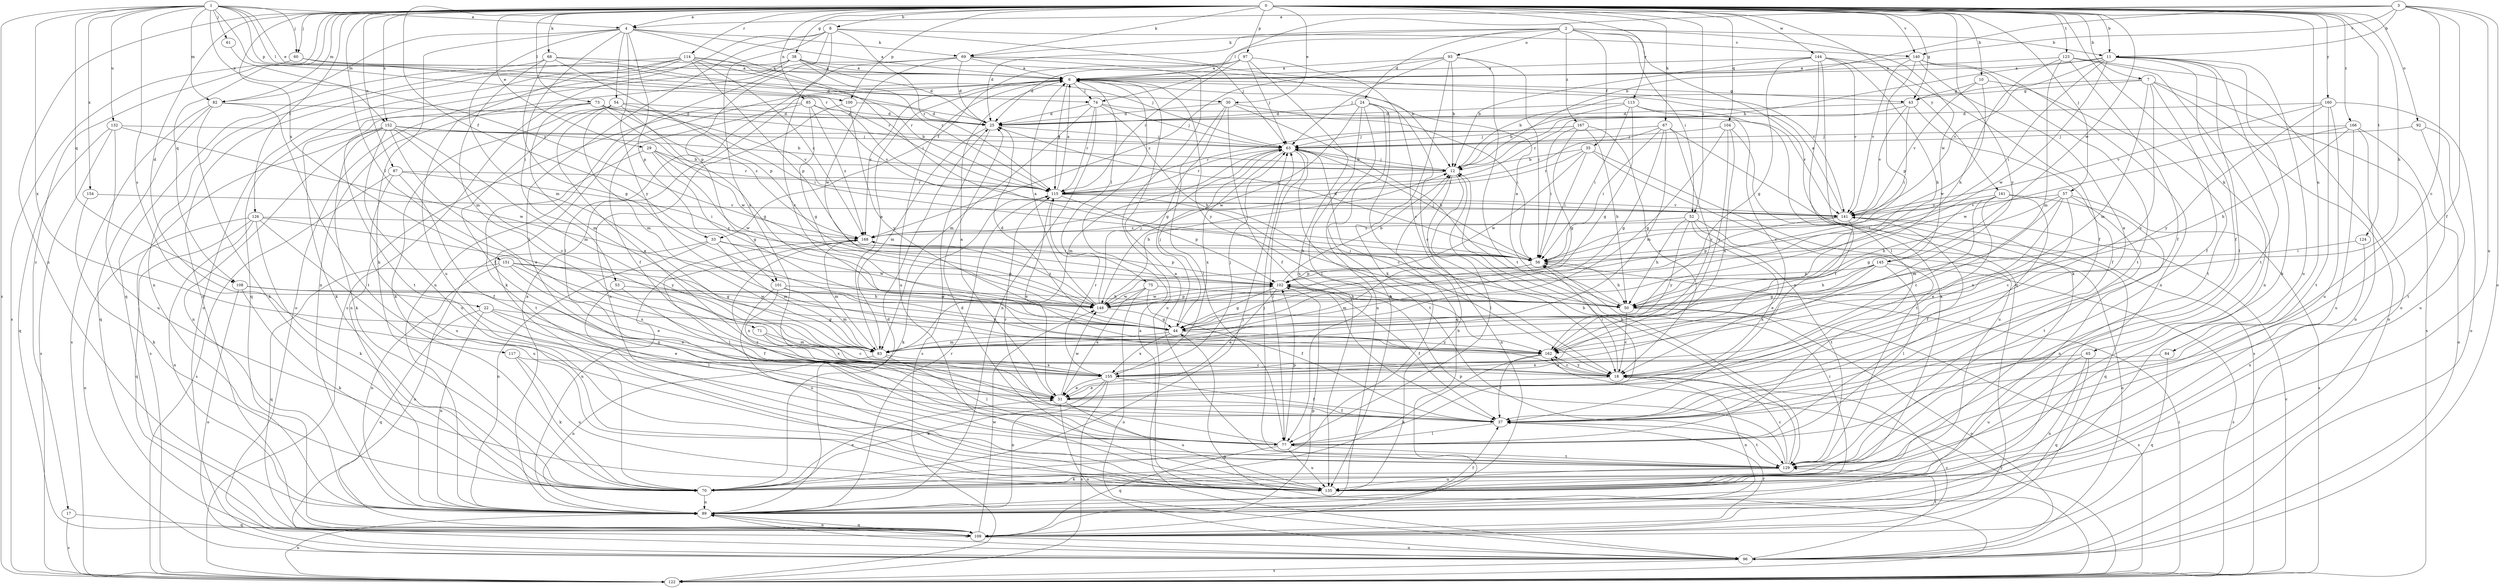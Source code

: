 strict digraph  {
0;
1;
2;
3;
4;
6;
7;
8;
10;
11;
12;
17;
18;
22;
24;
25;
29;
30;
31;
33;
35;
37;
38;
43;
44;
50;
52;
53;
54;
56;
57;
60;
61;
63;
65;
67;
68;
69;
70;
71;
73;
74;
75;
77;
82;
83;
84;
85;
87;
89;
92;
93;
96;
97;
100;
101;
102;
104;
108;
109;
113;
114;
115;
117;
122;
123;
124;
126;
129;
132;
135;
140;
141;
144;
145;
148;
151;
152;
154;
155;
160;
161;
162;
166;
167;
168;
0 -> 4  [label=a];
0 -> 7  [label=b];
0 -> 8  [label=b];
0 -> 10  [label=b];
0 -> 11  [label=b];
0 -> 17  [label=c];
0 -> 22  [label=d];
0 -> 29  [label=e];
0 -> 30  [label=e];
0 -> 33  [label=f];
0 -> 38  [label=g];
0 -> 43  [label=g];
0 -> 50  [label=h];
0 -> 52  [label=i];
0 -> 57  [label=j];
0 -> 60  [label=j];
0 -> 65  [label=k];
0 -> 67  [label=k];
0 -> 68  [label=k];
0 -> 69  [label=k];
0 -> 71  [label=l];
0 -> 73  [label=l];
0 -> 82  [label=m];
0 -> 84  [label=n];
0 -> 85  [label=n];
0 -> 87  [label=n];
0 -> 89  [label=n];
0 -> 92  [label=o];
0 -> 97  [label=p];
0 -> 100  [label=p];
0 -> 104  [label=q];
0 -> 108  [label=q];
0 -> 113  [label=r];
0 -> 114  [label=r];
0 -> 123  [label=t];
0 -> 124  [label=t];
0 -> 126  [label=t];
0 -> 140  [label=v];
0 -> 144  [label=w];
0 -> 145  [label=w];
0 -> 151  [label=x];
0 -> 152  [label=x];
0 -> 160  [label=y];
0 -> 161  [label=y];
0 -> 162  [label=y];
0 -> 166  [label=z];
1 -> 4  [label=a];
1 -> 30  [label=e];
1 -> 60  [label=j];
1 -> 61  [label=j];
1 -> 74  [label=l];
1 -> 82  [label=m];
1 -> 100  [label=p];
1 -> 108  [label=q];
1 -> 115  [label=r];
1 -> 117  [label=s];
1 -> 122  [label=s];
1 -> 132  [label=u];
1 -> 152  [label=x];
1 -> 154  [label=x];
1 -> 155  [label=x];
2 -> 11  [label=b];
2 -> 24  [label=d];
2 -> 25  [label=d];
2 -> 33  [label=f];
2 -> 35  [label=f];
2 -> 52  [label=i];
2 -> 69  [label=k];
2 -> 93  [label=o];
2 -> 109  [label=q];
2 -> 145  [label=w];
2 -> 167  [label=z];
3 -> 4  [label=a];
3 -> 11  [label=b];
3 -> 12  [label=b];
3 -> 18  [label=c];
3 -> 37  [label=f];
3 -> 74  [label=l];
3 -> 96  [label=o];
3 -> 135  [label=u];
3 -> 140  [label=v];
4 -> 6  [label=a];
4 -> 53  [label=i];
4 -> 54  [label=i];
4 -> 56  [label=i];
4 -> 69  [label=k];
4 -> 70  [label=k];
4 -> 82  [label=m];
4 -> 83  [label=m];
4 -> 101  [label=p];
4 -> 162  [label=y];
6 -> 43  [label=g];
6 -> 70  [label=k];
6 -> 74  [label=l];
6 -> 75  [label=l];
6 -> 115  [label=r];
6 -> 135  [label=u];
6 -> 162  [label=y];
6 -> 168  [label=z];
7 -> 12  [label=b];
7 -> 18  [label=c];
7 -> 37  [label=f];
7 -> 43  [label=g];
7 -> 83  [label=m];
7 -> 96  [label=o];
7 -> 122  [label=s];
8 -> 18  [label=c];
8 -> 63  [label=j];
8 -> 77  [label=l];
8 -> 101  [label=p];
8 -> 115  [label=r];
8 -> 122  [label=s];
8 -> 140  [label=v];
8 -> 155  [label=x];
10 -> 43  [label=g];
10 -> 129  [label=t];
10 -> 141  [label=v];
10 -> 148  [label=w];
11 -> 6  [label=a];
11 -> 12  [label=b];
11 -> 37  [label=f];
11 -> 56  [label=i];
11 -> 70  [label=k];
11 -> 77  [label=l];
11 -> 129  [label=t];
11 -> 135  [label=u];
11 -> 141  [label=v];
11 -> 148  [label=w];
12 -> 63  [label=j];
12 -> 77  [label=l];
12 -> 89  [label=n];
12 -> 115  [label=r];
17 -> 109  [label=q];
17 -> 122  [label=s];
18 -> 31  [label=e];
18 -> 56  [label=i];
18 -> 89  [label=n];
18 -> 162  [label=y];
22 -> 31  [label=e];
22 -> 44  [label=g];
22 -> 89  [label=n];
22 -> 109  [label=q];
22 -> 155  [label=x];
24 -> 18  [label=c];
24 -> 25  [label=d];
24 -> 77  [label=l];
24 -> 89  [label=n];
24 -> 109  [label=q];
24 -> 135  [label=u];
24 -> 148  [label=w];
25 -> 63  [label=j];
25 -> 83  [label=m];
25 -> 122  [label=s];
29 -> 12  [label=b];
29 -> 44  [label=g];
29 -> 115  [label=r];
29 -> 129  [label=t];
29 -> 148  [label=w];
30 -> 25  [label=d];
30 -> 37  [label=f];
30 -> 44  [label=g];
30 -> 50  [label=h];
30 -> 56  [label=i];
30 -> 77  [label=l];
31 -> 6  [label=a];
31 -> 37  [label=f];
31 -> 96  [label=o];
31 -> 135  [label=u];
31 -> 148  [label=w];
33 -> 56  [label=i];
33 -> 83  [label=m];
33 -> 89  [label=n];
33 -> 96  [label=o];
33 -> 148  [label=w];
35 -> 12  [label=b];
35 -> 56  [label=i];
35 -> 115  [label=r];
35 -> 129  [label=t];
35 -> 135  [label=u];
35 -> 148  [label=w];
37 -> 77  [label=l];
37 -> 129  [label=t];
38 -> 6  [label=a];
38 -> 12  [label=b];
38 -> 25  [label=d];
38 -> 89  [label=n];
38 -> 96  [label=o];
38 -> 109  [label=q];
38 -> 115  [label=r];
43 -> 25  [label=d];
43 -> 37  [label=f];
43 -> 56  [label=i];
43 -> 115  [label=r];
43 -> 141  [label=v];
44 -> 25  [label=d];
44 -> 63  [label=j];
44 -> 83  [label=m];
44 -> 155  [label=x];
44 -> 162  [label=y];
50 -> 6  [label=a];
50 -> 18  [label=c];
50 -> 96  [label=o];
50 -> 122  [label=s];
52 -> 31  [label=e];
52 -> 50  [label=h];
52 -> 96  [label=o];
52 -> 129  [label=t];
52 -> 162  [label=y];
52 -> 168  [label=z];
53 -> 37  [label=f];
53 -> 77  [label=l];
53 -> 148  [label=w];
54 -> 25  [label=d];
54 -> 31  [label=e];
54 -> 37  [label=f];
54 -> 44  [label=g];
54 -> 56  [label=i];
54 -> 70  [label=k];
54 -> 83  [label=m];
56 -> 25  [label=d];
56 -> 50  [label=h];
56 -> 63  [label=j];
56 -> 83  [label=m];
56 -> 102  [label=p];
57 -> 18  [label=c];
57 -> 50  [label=h];
57 -> 83  [label=m];
57 -> 122  [label=s];
57 -> 129  [label=t];
57 -> 141  [label=v];
57 -> 155  [label=x];
60 -> 6  [label=a];
60 -> 115  [label=r];
60 -> 122  [label=s];
61 -> 168  [label=z];
63 -> 12  [label=b];
63 -> 18  [label=c];
63 -> 77  [label=l];
63 -> 83  [label=m];
63 -> 115  [label=r];
63 -> 129  [label=t];
63 -> 155  [label=x];
65 -> 89  [label=n];
65 -> 109  [label=q];
65 -> 135  [label=u];
65 -> 155  [label=x];
67 -> 44  [label=g];
67 -> 56  [label=i];
67 -> 63  [label=j];
67 -> 83  [label=m];
67 -> 122  [label=s];
67 -> 162  [label=y];
67 -> 168  [label=z];
68 -> 6  [label=a];
68 -> 25  [label=d];
68 -> 44  [label=g];
68 -> 83  [label=m];
68 -> 102  [label=p];
68 -> 109  [label=q];
69 -> 6  [label=a];
69 -> 25  [label=d];
69 -> 77  [label=l];
69 -> 89  [label=n];
69 -> 96  [label=o];
69 -> 141  [label=v];
69 -> 148  [label=w];
70 -> 31  [label=e];
70 -> 63  [label=j];
70 -> 89  [label=n];
71 -> 18  [label=c];
71 -> 83  [label=m];
71 -> 155  [label=x];
73 -> 12  [label=b];
73 -> 25  [label=d];
73 -> 70  [label=k];
73 -> 83  [label=m];
73 -> 129  [label=t];
73 -> 141  [label=v];
73 -> 148  [label=w];
73 -> 168  [label=z];
74 -> 25  [label=d];
74 -> 50  [label=h];
74 -> 63  [label=j];
74 -> 83  [label=m];
74 -> 89  [label=n];
74 -> 115  [label=r];
74 -> 141  [label=v];
75 -> 31  [label=e];
75 -> 37  [label=f];
75 -> 50  [label=h];
75 -> 96  [label=o];
75 -> 148  [label=w];
77 -> 12  [label=b];
77 -> 102  [label=p];
77 -> 109  [label=q];
77 -> 115  [label=r];
77 -> 129  [label=t];
77 -> 135  [label=u];
77 -> 168  [label=z];
82 -> 25  [label=d];
82 -> 70  [label=k];
82 -> 109  [label=q];
82 -> 122  [label=s];
82 -> 129  [label=t];
83 -> 6  [label=a];
83 -> 77  [label=l];
83 -> 89  [label=n];
83 -> 155  [label=x];
84 -> 109  [label=q];
84 -> 155  [label=x];
85 -> 25  [label=d];
85 -> 37  [label=f];
85 -> 44  [label=g];
85 -> 89  [label=n];
85 -> 141  [label=v];
85 -> 168  [label=z];
87 -> 37  [label=f];
87 -> 56  [label=i];
87 -> 115  [label=r];
87 -> 122  [label=s];
87 -> 135  [label=u];
89 -> 6  [label=a];
89 -> 25  [label=d];
89 -> 37  [label=f];
89 -> 109  [label=q];
89 -> 115  [label=r];
92 -> 63  [label=j];
92 -> 129  [label=t];
92 -> 135  [label=u];
93 -> 6  [label=a];
93 -> 12  [label=b];
93 -> 56  [label=i];
93 -> 63  [label=j];
93 -> 70  [label=k];
93 -> 129  [label=t];
93 -> 168  [label=z];
96 -> 18  [label=c];
96 -> 89  [label=n];
96 -> 122  [label=s];
97 -> 6  [label=a];
97 -> 18  [label=c];
97 -> 25  [label=d];
97 -> 63  [label=j];
97 -> 115  [label=r];
97 -> 135  [label=u];
100 -> 25  [label=d];
100 -> 135  [label=u];
100 -> 162  [label=y];
101 -> 50  [label=h];
101 -> 83  [label=m];
101 -> 135  [label=u];
101 -> 155  [label=x];
101 -> 162  [label=y];
102 -> 12  [label=b];
102 -> 31  [label=e];
102 -> 37  [label=f];
102 -> 44  [label=g];
102 -> 50  [label=h];
102 -> 148  [label=w];
104 -> 37  [label=f];
104 -> 44  [label=g];
104 -> 63  [label=j];
104 -> 155  [label=x];
104 -> 162  [label=y];
108 -> 31  [label=e];
108 -> 50  [label=h];
108 -> 70  [label=k];
108 -> 96  [label=o];
108 -> 148  [label=w];
109 -> 37  [label=f];
109 -> 89  [label=n];
109 -> 96  [label=o];
109 -> 102  [label=p];
109 -> 129  [label=t];
109 -> 148  [label=w];
113 -> 12  [label=b];
113 -> 18  [label=c];
113 -> 25  [label=d];
113 -> 44  [label=g];
113 -> 56  [label=i];
113 -> 70  [label=k];
114 -> 6  [label=a];
114 -> 63  [label=j];
114 -> 89  [label=n];
114 -> 96  [label=o];
114 -> 102  [label=p];
114 -> 109  [label=q];
114 -> 115  [label=r];
114 -> 135  [label=u];
114 -> 168  [label=z];
115 -> 6  [label=a];
115 -> 31  [label=e];
115 -> 50  [label=h];
115 -> 70  [label=k];
115 -> 102  [label=p];
115 -> 141  [label=v];
117 -> 18  [label=c];
117 -> 70  [label=k];
117 -> 135  [label=u];
122 -> 6  [label=a];
122 -> 44  [label=g];
122 -> 56  [label=i];
122 -> 89  [label=n];
122 -> 141  [label=v];
122 -> 162  [label=y];
123 -> 6  [label=a];
123 -> 37  [label=f];
123 -> 50  [label=h];
123 -> 83  [label=m];
123 -> 89  [label=n];
123 -> 96  [label=o];
124 -> 56  [label=i];
124 -> 135  [label=u];
126 -> 70  [label=k];
126 -> 89  [label=n];
126 -> 96  [label=o];
126 -> 109  [label=q];
126 -> 135  [label=u];
126 -> 162  [label=y];
126 -> 168  [label=z];
129 -> 6  [label=a];
129 -> 12  [label=b];
129 -> 18  [label=c];
129 -> 63  [label=j];
129 -> 70  [label=k];
129 -> 102  [label=p];
129 -> 135  [label=u];
132 -> 63  [label=j];
132 -> 109  [label=q];
132 -> 122  [label=s];
132 -> 135  [label=u];
132 -> 148  [label=w];
135 -> 12  [label=b];
135 -> 25  [label=d];
135 -> 56  [label=i];
140 -> 6  [label=a];
140 -> 31  [label=e];
140 -> 89  [label=n];
140 -> 102  [label=p];
140 -> 129  [label=t];
140 -> 141  [label=v];
141 -> 6  [label=a];
141 -> 37  [label=f];
141 -> 102  [label=p];
141 -> 109  [label=q];
141 -> 162  [label=y];
141 -> 168  [label=z];
144 -> 6  [label=a];
144 -> 12  [label=b];
144 -> 37  [label=f];
144 -> 44  [label=g];
144 -> 50  [label=h];
144 -> 70  [label=k];
144 -> 77  [label=l];
144 -> 141  [label=v];
145 -> 44  [label=g];
145 -> 50  [label=h];
145 -> 77  [label=l];
145 -> 102  [label=p];
145 -> 122  [label=s];
145 -> 155  [label=x];
148 -> 6  [label=a];
148 -> 12  [label=b];
148 -> 44  [label=g];
148 -> 63  [label=j];
148 -> 102  [label=p];
148 -> 168  [label=z];
151 -> 31  [label=e];
151 -> 44  [label=g];
151 -> 89  [label=n];
151 -> 102  [label=p];
151 -> 109  [label=q];
151 -> 155  [label=x];
152 -> 12  [label=b];
152 -> 18  [label=c];
152 -> 31  [label=e];
152 -> 63  [label=j];
152 -> 70  [label=k];
152 -> 83  [label=m];
152 -> 89  [label=n];
152 -> 122  [label=s];
152 -> 135  [label=u];
154 -> 70  [label=k];
154 -> 141  [label=v];
155 -> 31  [label=e];
155 -> 37  [label=f];
155 -> 63  [label=j];
155 -> 70  [label=k];
155 -> 89  [label=n];
155 -> 115  [label=r];
155 -> 122  [label=s];
160 -> 25  [label=d];
160 -> 96  [label=o];
160 -> 129  [label=t];
160 -> 135  [label=u];
160 -> 141  [label=v];
160 -> 162  [label=y];
161 -> 18  [label=c];
161 -> 31  [label=e];
161 -> 44  [label=g];
161 -> 56  [label=i];
161 -> 77  [label=l];
161 -> 89  [label=n];
161 -> 141  [label=v];
162 -> 18  [label=c];
162 -> 37  [label=f];
162 -> 70  [label=k];
166 -> 50  [label=h];
166 -> 63  [label=j];
166 -> 89  [label=n];
166 -> 96  [label=o];
166 -> 135  [label=u];
166 -> 148  [label=w];
167 -> 18  [label=c];
167 -> 44  [label=g];
167 -> 50  [label=h];
167 -> 56  [label=i];
167 -> 63  [label=j];
167 -> 115  [label=r];
168 -> 56  [label=i];
168 -> 77  [label=l];
168 -> 83  [label=m];
168 -> 89  [label=n];
168 -> 102  [label=p];
}
